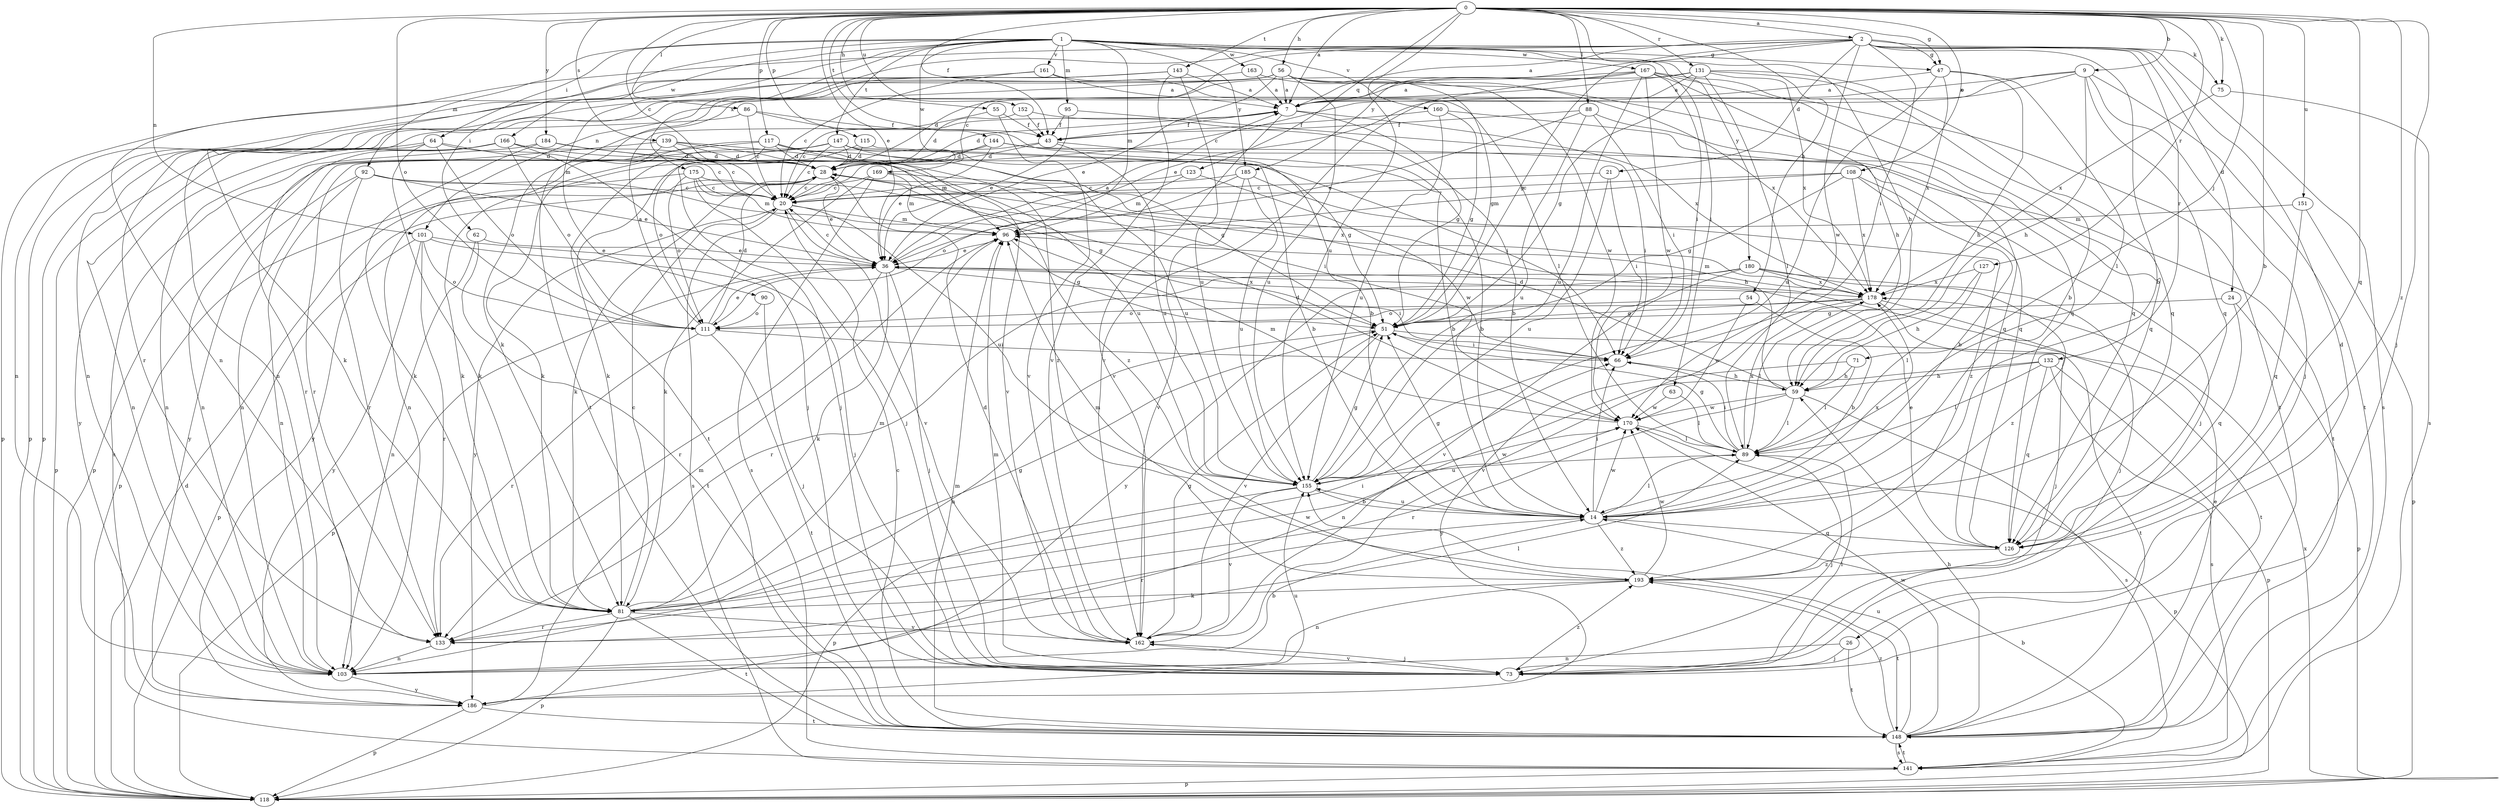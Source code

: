 strict digraph  {
0;
1;
2;
7;
9;
14;
20;
21;
24;
26;
28;
36;
43;
47;
51;
54;
55;
56;
59;
62;
63;
64;
66;
71;
73;
75;
81;
86;
88;
89;
90;
92;
95;
96;
101;
103;
108;
111;
115;
117;
118;
123;
126;
127;
131;
132;
133;
139;
141;
143;
144;
147;
148;
151;
152;
155;
160;
161;
162;
163;
166;
167;
169;
170;
175;
178;
180;
184;
185;
186;
193;
0 -> 2  [label=a];
0 -> 7  [label=a];
0 -> 9  [label=b];
0 -> 14  [label=b];
0 -> 20  [label=c];
0 -> 36  [label=e];
0 -> 43  [label=f];
0 -> 47  [label=g];
0 -> 54  [label=h];
0 -> 55  [label=h];
0 -> 56  [label=h];
0 -> 71  [label=j];
0 -> 73  [label=j];
0 -> 75  [label=k];
0 -> 86  [label=l];
0 -> 88  [label=l];
0 -> 101  [label=n];
0 -> 108  [label=o];
0 -> 111  [label=o];
0 -> 115  [label=p];
0 -> 117  [label=p];
0 -> 123  [label=q];
0 -> 126  [label=q];
0 -> 127  [label=r];
0 -> 131  [label=r];
0 -> 139  [label=s];
0 -> 143  [label=t];
0 -> 144  [label=t];
0 -> 151  [label=u];
0 -> 152  [label=u];
0 -> 155  [label=u];
0 -> 180  [label=y];
0 -> 184  [label=y];
0 -> 193  [label=z];
1 -> 47  [label=g];
1 -> 59  [label=h];
1 -> 62  [label=i];
1 -> 63  [label=i];
1 -> 64  [label=i];
1 -> 90  [label=m];
1 -> 92  [label=m];
1 -> 95  [label=m];
1 -> 96  [label=m];
1 -> 147  [label=t];
1 -> 160  [label=v];
1 -> 161  [label=v];
1 -> 163  [label=w];
1 -> 166  [label=w];
1 -> 167  [label=w];
1 -> 169  [label=w];
1 -> 175  [label=x];
1 -> 185  [label=y];
2 -> 7  [label=a];
2 -> 14  [label=b];
2 -> 20  [label=c];
2 -> 21  [label=d];
2 -> 24  [label=d];
2 -> 26  [label=d];
2 -> 47  [label=g];
2 -> 51  [label=g];
2 -> 66  [label=i];
2 -> 75  [label=k];
2 -> 101  [label=n];
2 -> 103  [label=n];
2 -> 132  [label=r];
2 -> 141  [label=s];
2 -> 170  [label=w];
2 -> 185  [label=y];
7 -> 28  [label=d];
7 -> 43  [label=f];
7 -> 51  [label=g];
7 -> 162  [label=v];
7 -> 178  [label=x];
9 -> 7  [label=a];
9 -> 20  [label=c];
9 -> 36  [label=e];
9 -> 59  [label=h];
9 -> 73  [label=j];
9 -> 126  [label=q];
9 -> 148  [label=t];
14 -> 51  [label=g];
14 -> 66  [label=i];
14 -> 89  [label=l];
14 -> 126  [label=q];
14 -> 133  [label=r];
14 -> 155  [label=u];
14 -> 170  [label=w];
14 -> 178  [label=x];
14 -> 193  [label=z];
20 -> 96  [label=m];
20 -> 141  [label=s];
20 -> 155  [label=u];
20 -> 162  [label=v];
20 -> 186  [label=y];
21 -> 20  [label=c];
21 -> 66  [label=i];
21 -> 155  [label=u];
24 -> 51  [label=g];
24 -> 118  [label=p];
24 -> 126  [label=q];
26 -> 73  [label=j];
26 -> 103  [label=n];
26 -> 148  [label=t];
28 -> 20  [label=c];
28 -> 36  [label=e];
28 -> 81  [label=k];
28 -> 178  [label=x];
28 -> 186  [label=y];
36 -> 7  [label=a];
36 -> 20  [label=c];
36 -> 66  [label=i];
36 -> 73  [label=j];
36 -> 81  [label=k];
36 -> 118  [label=p];
36 -> 133  [label=r];
36 -> 178  [label=x];
43 -> 14  [label=b];
43 -> 28  [label=d];
43 -> 148  [label=t];
43 -> 155  [label=u];
47 -> 7  [label=a];
47 -> 59  [label=h];
47 -> 89  [label=l];
47 -> 155  [label=u];
47 -> 178  [label=x];
51 -> 66  [label=i];
51 -> 103  [label=n];
51 -> 148  [label=t];
51 -> 162  [label=v];
54 -> 14  [label=b];
54 -> 111  [label=o];
54 -> 170  [label=w];
55 -> 20  [label=c];
55 -> 43  [label=f];
55 -> 162  [label=v];
56 -> 7  [label=a];
56 -> 36  [label=e];
56 -> 51  [label=g];
56 -> 103  [label=n];
56 -> 118  [label=p];
56 -> 126  [label=q];
56 -> 133  [label=r];
56 -> 155  [label=u];
56 -> 170  [label=w];
59 -> 28  [label=d];
59 -> 89  [label=l];
59 -> 133  [label=r];
59 -> 141  [label=s];
59 -> 170  [label=w];
62 -> 36  [label=e];
62 -> 103  [label=n];
62 -> 148  [label=t];
63 -> 89  [label=l];
63 -> 170  [label=w];
64 -> 28  [label=d];
64 -> 81  [label=k];
64 -> 103  [label=n];
64 -> 111  [label=o];
64 -> 118  [label=p];
64 -> 155  [label=u];
66 -> 59  [label=h];
71 -> 59  [label=h];
71 -> 89  [label=l];
71 -> 186  [label=y];
73 -> 89  [label=l];
73 -> 96  [label=m];
73 -> 162  [label=v];
73 -> 193  [label=z];
75 -> 141  [label=s];
75 -> 178  [label=x];
81 -> 20  [label=c];
81 -> 51  [label=g];
81 -> 66  [label=i];
81 -> 96  [label=m];
81 -> 118  [label=p];
81 -> 133  [label=r];
81 -> 148  [label=t];
81 -> 162  [label=v];
81 -> 170  [label=w];
86 -> 14  [label=b];
86 -> 20  [label=c];
86 -> 43  [label=f];
86 -> 81  [label=k];
88 -> 36  [label=e];
88 -> 43  [label=f];
88 -> 66  [label=i];
88 -> 126  [label=q];
88 -> 155  [label=u];
89 -> 51  [label=g];
89 -> 66  [label=i];
89 -> 73  [label=j];
89 -> 155  [label=u];
89 -> 178  [label=x];
90 -> 73  [label=j];
90 -> 111  [label=o];
92 -> 20  [label=c];
92 -> 36  [label=e];
92 -> 51  [label=g];
92 -> 103  [label=n];
92 -> 133  [label=r];
92 -> 186  [label=y];
95 -> 36  [label=e];
95 -> 43  [label=f];
95 -> 126  [label=q];
96 -> 36  [label=e];
96 -> 51  [label=g];
101 -> 36  [label=e];
101 -> 73  [label=j];
101 -> 111  [label=o];
101 -> 118  [label=p];
101 -> 133  [label=r];
101 -> 186  [label=y];
103 -> 14  [label=b];
103 -> 186  [label=y];
108 -> 14  [label=b];
108 -> 20  [label=c];
108 -> 51  [label=g];
108 -> 73  [label=j];
108 -> 96  [label=m];
108 -> 178  [label=x];
111 -> 7  [label=a];
111 -> 28  [label=d];
111 -> 36  [label=e];
111 -> 66  [label=i];
111 -> 133  [label=r];
111 -> 148  [label=t];
115 -> 14  [label=b];
115 -> 28  [label=d];
115 -> 111  [label=o];
117 -> 28  [label=d];
117 -> 51  [label=g];
117 -> 73  [label=j];
117 -> 81  [label=k];
117 -> 96  [label=m];
117 -> 118  [label=p];
117 -> 193  [label=z];
118 -> 28  [label=d];
118 -> 178  [label=x];
123 -> 20  [label=c];
123 -> 96  [label=m];
123 -> 170  [label=w];
126 -> 36  [label=e];
126 -> 193  [label=z];
127 -> 59  [label=h];
127 -> 89  [label=l];
127 -> 178  [label=x];
131 -> 7  [label=a];
131 -> 14  [label=b];
131 -> 28  [label=d];
131 -> 51  [label=g];
131 -> 89  [label=l];
131 -> 103  [label=n];
131 -> 126  [label=q];
131 -> 178  [label=x];
132 -> 59  [label=h];
132 -> 89  [label=l];
132 -> 103  [label=n];
132 -> 118  [label=p];
132 -> 126  [label=q];
132 -> 141  [label=s];
133 -> 89  [label=l];
133 -> 103  [label=n];
139 -> 20  [label=c];
139 -> 28  [label=d];
139 -> 66  [label=i];
139 -> 81  [label=k];
139 -> 103  [label=n];
139 -> 162  [label=v];
141 -> 14  [label=b];
141 -> 118  [label=p];
141 -> 148  [label=t];
143 -> 7  [label=a];
143 -> 103  [label=n];
143 -> 148  [label=t];
143 -> 155  [label=u];
143 -> 162  [label=v];
144 -> 28  [label=d];
144 -> 36  [label=e];
144 -> 66  [label=i];
144 -> 103  [label=n];
144 -> 148  [label=t];
147 -> 14  [label=b];
147 -> 20  [label=c];
147 -> 28  [label=d];
147 -> 51  [label=g];
147 -> 81  [label=k];
147 -> 103  [label=n];
147 -> 133  [label=r];
147 -> 155  [label=u];
148 -> 20  [label=c];
148 -> 36  [label=e];
148 -> 59  [label=h];
148 -> 96  [label=m];
148 -> 141  [label=s];
148 -> 155  [label=u];
148 -> 170  [label=w];
148 -> 193  [label=z];
151 -> 96  [label=m];
151 -> 118  [label=p];
151 -> 126  [label=q];
152 -> 14  [label=b];
152 -> 28  [label=d];
152 -> 43  [label=f];
155 -> 14  [label=b];
155 -> 51  [label=g];
155 -> 118  [label=p];
155 -> 162  [label=v];
155 -> 170  [label=w];
160 -> 43  [label=f];
160 -> 51  [label=g];
160 -> 126  [label=q];
160 -> 155  [label=u];
161 -> 7  [label=a];
161 -> 20  [label=c];
161 -> 89  [label=l];
161 -> 118  [label=p];
162 -> 28  [label=d];
162 -> 51  [label=g];
162 -> 73  [label=j];
163 -> 7  [label=a];
163 -> 118  [label=p];
163 -> 178  [label=x];
166 -> 28  [label=d];
166 -> 73  [label=j];
166 -> 103  [label=n];
166 -> 111  [label=o];
166 -> 133  [label=r];
166 -> 186  [label=y];
166 -> 193  [label=z];
167 -> 7  [label=a];
167 -> 59  [label=h];
167 -> 66  [label=i];
167 -> 81  [label=k];
167 -> 126  [label=q];
167 -> 148  [label=t];
167 -> 155  [label=u];
167 -> 162  [label=v];
167 -> 170  [label=w];
169 -> 20  [label=c];
169 -> 59  [label=h];
169 -> 81  [label=k];
169 -> 96  [label=m];
169 -> 141  [label=s];
170 -> 28  [label=d];
170 -> 89  [label=l];
170 -> 96  [label=m];
170 -> 118  [label=p];
175 -> 20  [label=c];
175 -> 66  [label=i];
175 -> 73  [label=j];
175 -> 96  [label=m];
175 -> 111  [label=o];
175 -> 118  [label=p];
178 -> 51  [label=g];
178 -> 73  [label=j];
178 -> 89  [label=l];
178 -> 96  [label=m];
178 -> 111  [label=o];
178 -> 148  [label=t];
178 -> 162  [label=v];
180 -> 73  [label=j];
180 -> 133  [label=r];
180 -> 162  [label=v];
180 -> 178  [label=x];
180 -> 186  [label=y];
180 -> 193  [label=z];
184 -> 20  [label=c];
184 -> 28  [label=d];
184 -> 81  [label=k];
184 -> 141  [label=s];
185 -> 20  [label=c];
185 -> 111  [label=o];
185 -> 155  [label=u];
185 -> 162  [label=v];
185 -> 193  [label=z];
186 -> 96  [label=m];
186 -> 118  [label=p];
186 -> 148  [label=t];
186 -> 155  [label=u];
193 -> 81  [label=k];
193 -> 96  [label=m];
193 -> 103  [label=n];
193 -> 148  [label=t];
193 -> 170  [label=w];
}
